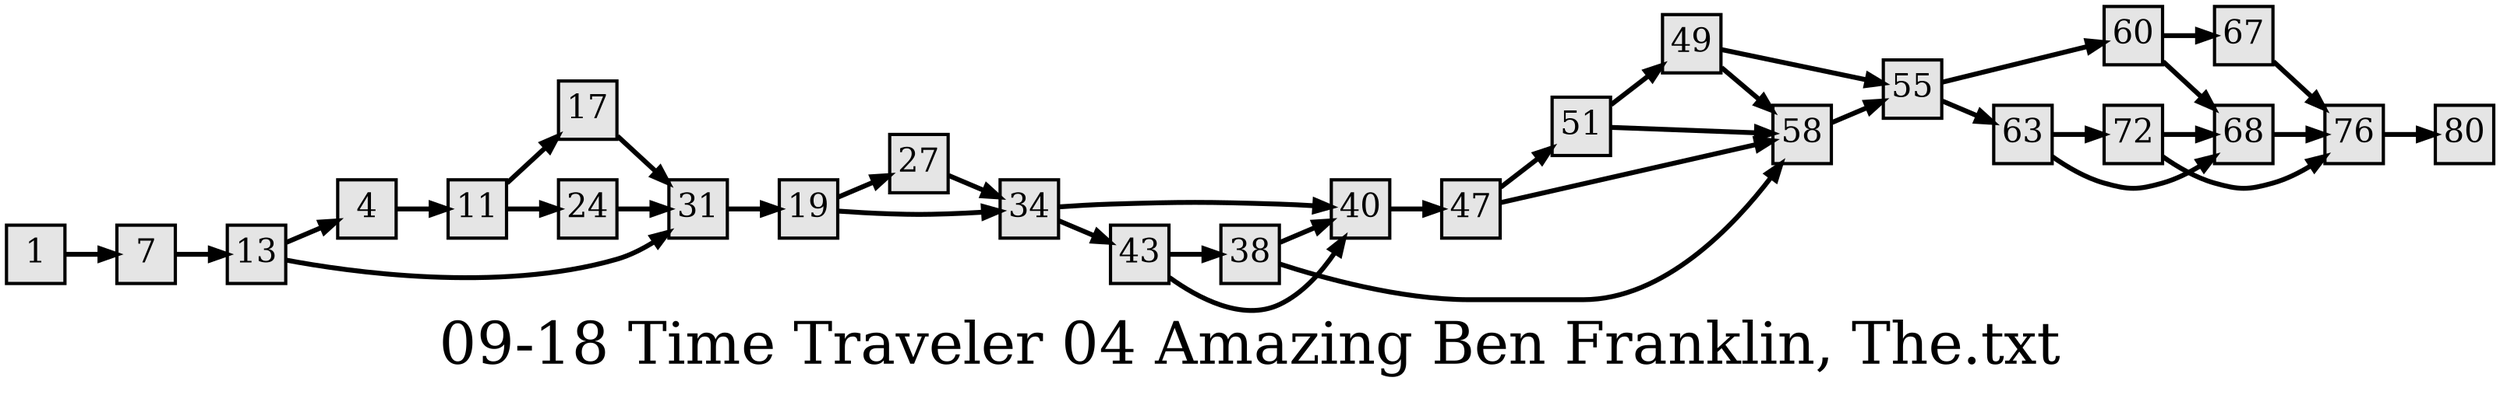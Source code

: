 digraph g{
  graph [ label="09-18 Time Traveler 04 Amazing Ben Franklin, The.txt" rankdir=LR, ordering=out, fontsize=36, nodesep="0.35", ranksep="0.45"];
  node  [shape=rect, penwidth=2, fontsize=20, style=filled, fillcolor=grey90, margin="0,0", labelfloat=true, regular=true, fixedsize=true];
  edge  [labelfloat=true, penwidth=3, fontsize=12];

  1 -> 7;
  4 -> 11;
  7 -> 13;
  11 -> 17;
  11 -> 24;
  13 -> 4;
  13 -> 31;
  17 -> 31;
  19 -> 27;
  19 -> 34;
  24 -> 31;
  27 -> 34;
  31 -> 19;
  34 -> 40;
  34 -> 43;
  38 -> 40;
  38 -> 58;
  40 -> 47;
  43 -> 38;
  43 -> 40;
  47 -> 51;
  47 -> 58;
  49 -> 55;
  49 -> 58;
  51 -> 49;
  51 -> 58;
  55 -> 60;
  55 -> 63;
  58 -> 55;
  60 -> 67;
  60 -> 68;
  63 -> 72;
  63 -> 68;
  67 -> 76;
  68 -> 76;
  72 -> 68;
  72 -> 76;
  76 -> 80;
}

